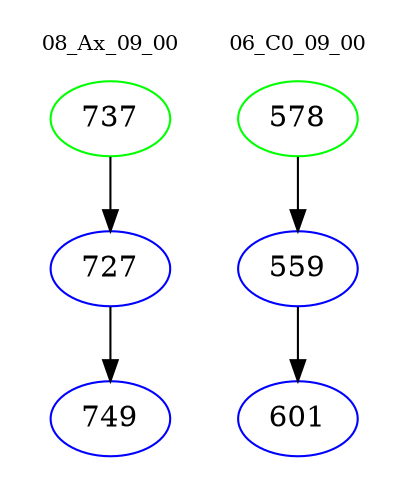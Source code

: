 digraph{
subgraph cluster_0 {
color = white
label = "08_Ax_09_00";
fontsize=10;
T0_737 [label="737", color="green"]
T0_737 -> T0_727 [color="black"]
T0_727 [label="727", color="blue"]
T0_727 -> T0_749 [color="black"]
T0_749 [label="749", color="blue"]
}
subgraph cluster_1 {
color = white
label = "06_C0_09_00";
fontsize=10;
T1_578 [label="578", color="green"]
T1_578 -> T1_559 [color="black"]
T1_559 [label="559", color="blue"]
T1_559 -> T1_601 [color="black"]
T1_601 [label="601", color="blue"]
}
}

